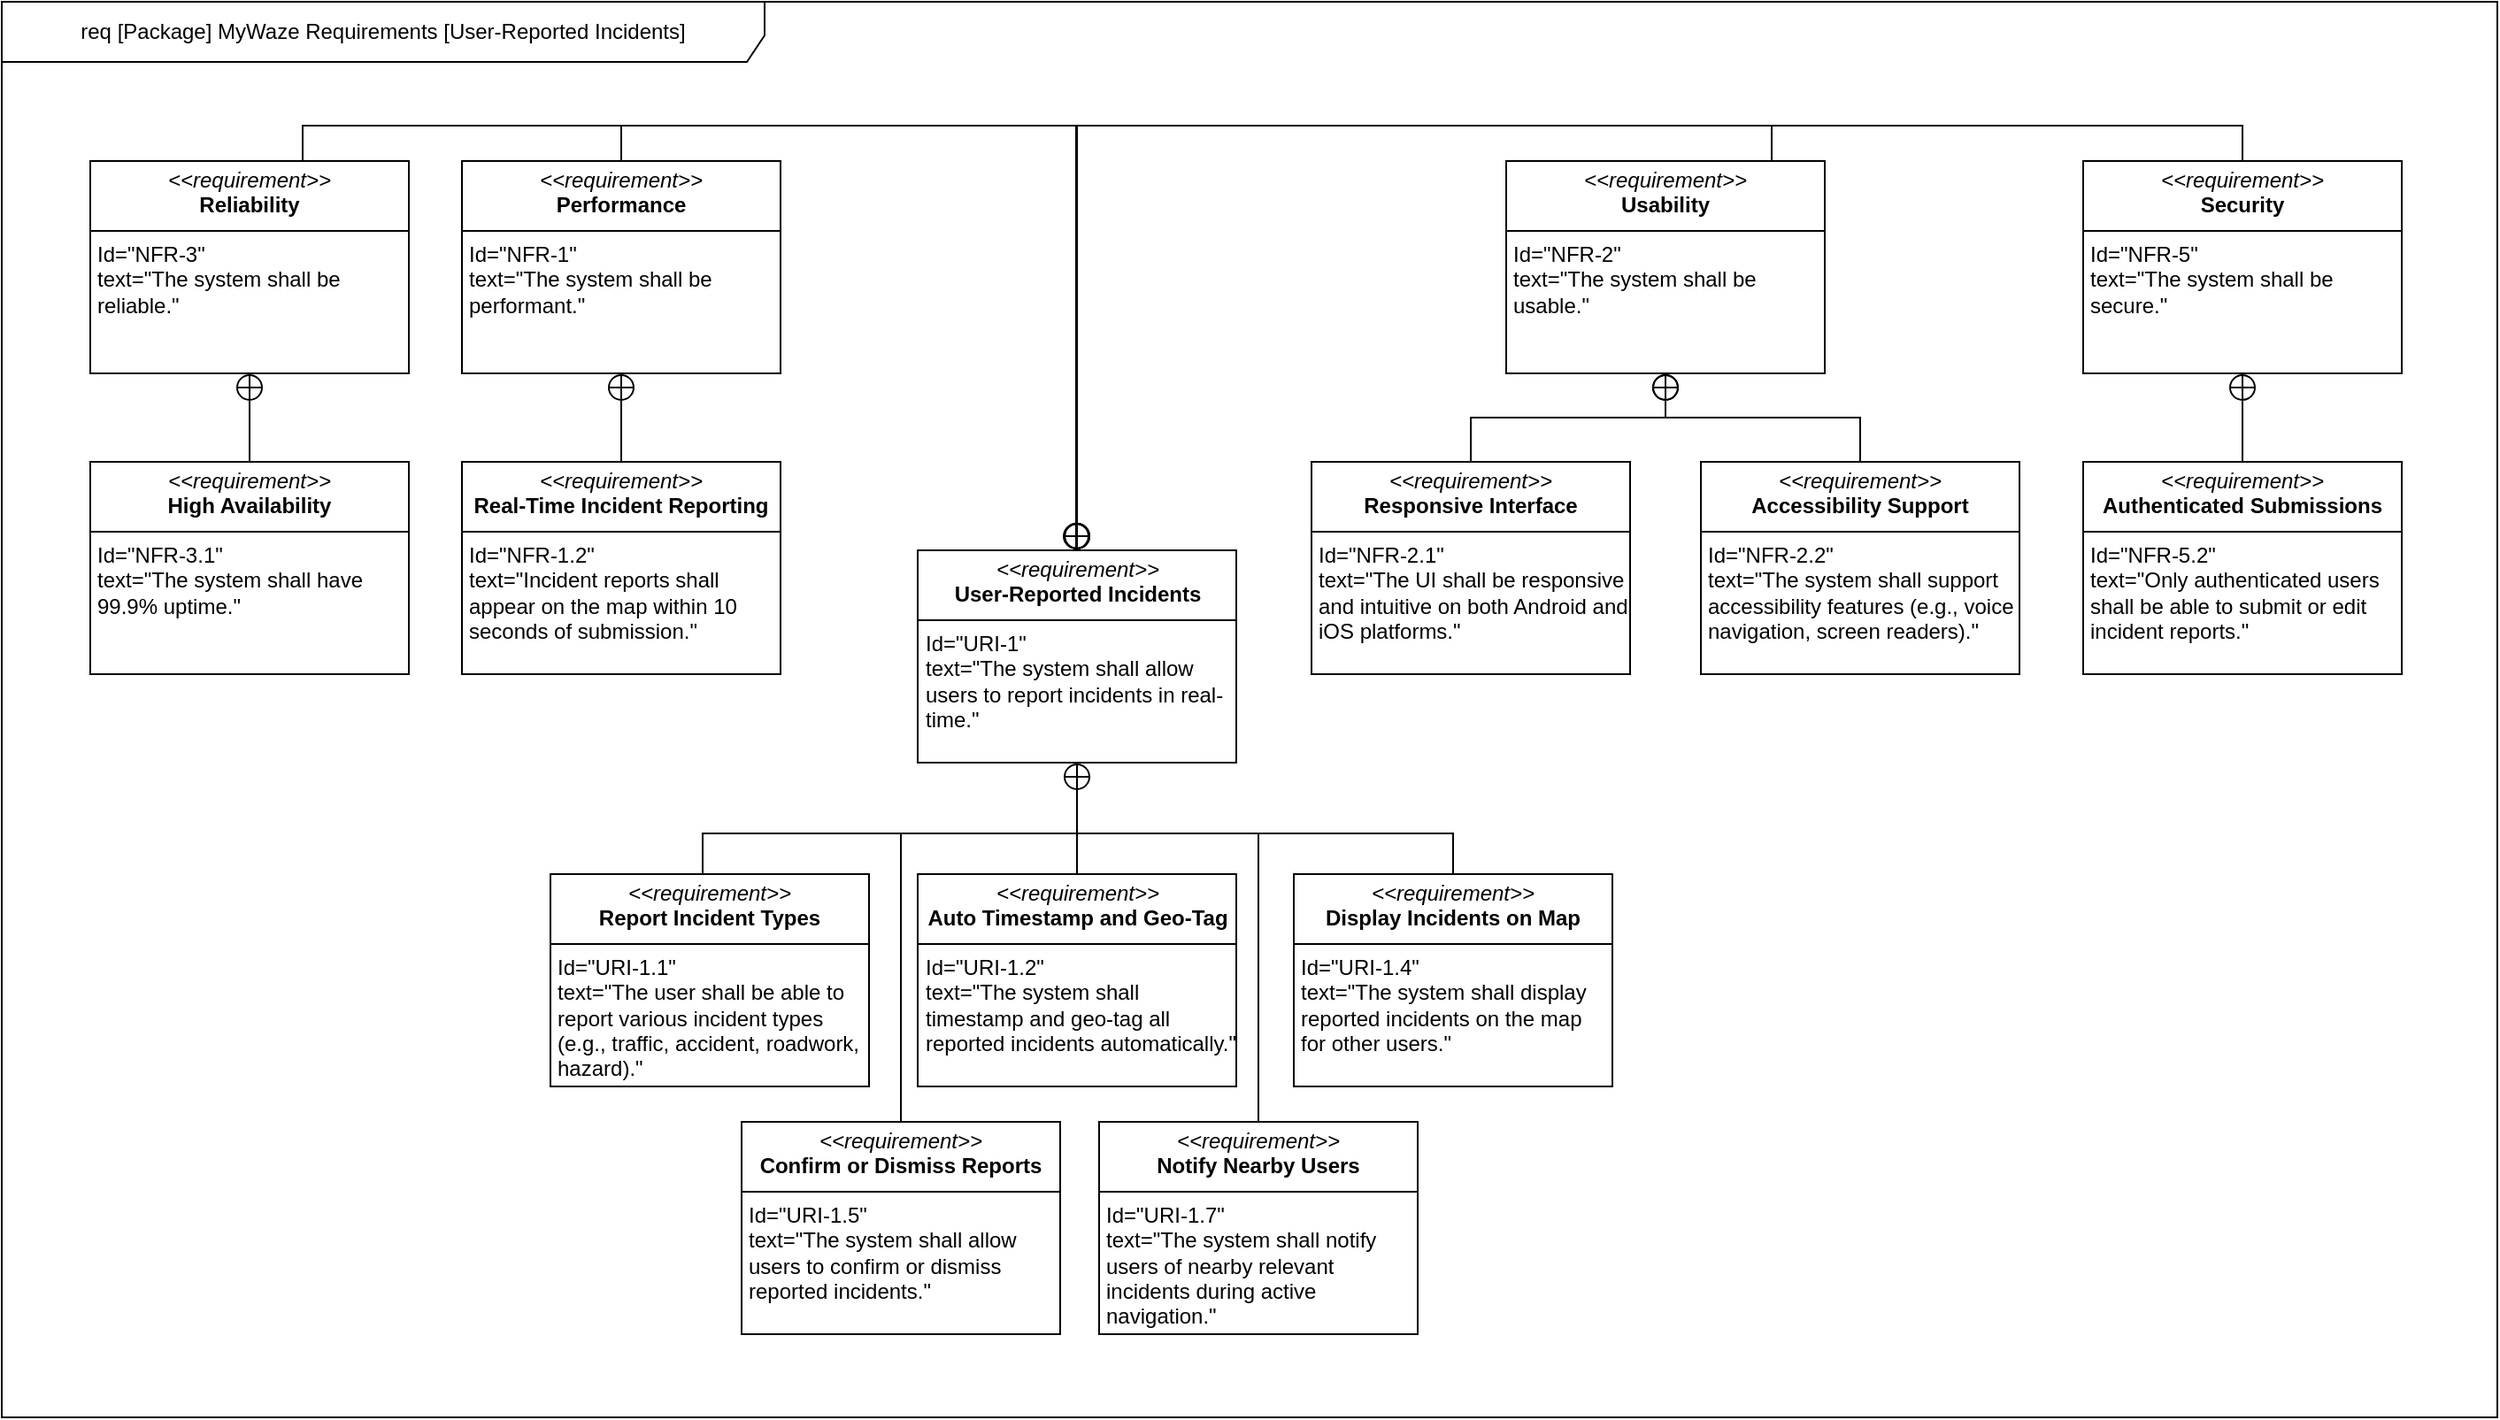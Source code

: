 <mxfile version="26.2.14">
  <diagram name="Página-1" id="IlDYEZVzDNYxJnUhvPW0">
    <mxGraphModel dx="-612" dy="535" grid="1" gridSize="10" guides="1" tooltips="1" connect="1" arrows="1" fold="1" page="1" pageScale="1" pageWidth="827" pageHeight="1169" math="0" shadow="0">
      <root>
        <mxCell id="0" />
        <mxCell id="1" parent="0" />
        <mxCell id="yQdaAu0om8zAUkcLIiNm-24" value="req [Package] MyWaze Requirements [User-Reported Incidents&lt;span style=&quot;background-color: transparent; color: light-dark(rgb(0, 0, 0), rgb(255, 255, 255));&quot;&gt;]&lt;/span&gt;" style="shape=umlFrame;whiteSpace=wrap;html=1;pointerEvents=0;width=431;height=34;" parent="1" vertex="1">
          <mxGeometry x="1689" y="36" width="1410" height="800" as="geometry" />
        </mxCell>
        <mxCell id="yQdaAu0om8zAUkcLIiNm-25" value="&lt;p style=&quot;margin:0px;margin-top:4px;text-align:center;&quot;&gt;&lt;i&gt;&amp;lt;&amp;lt;requirement&amp;gt;&amp;gt;&lt;/i&gt;&lt;br&gt;&lt;b&gt;User-Reported Incidents&lt;/b&gt;&lt;/p&gt;&lt;hr size=&quot;1&quot; style=&quot;border-style:solid;&quot;&gt;&lt;p style=&quot;margin:0px;margin-left:4px;&quot;&gt;Id=&quot;URI-1&quot;&lt;/p&gt;&lt;p style=&quot;margin:0px;margin-left:4px;&quot;&gt;text=&quot;&lt;span id=&quot;docs-internal-guid-d911a3a4-7fff-c349-394f-7dc3954f3160&quot;&gt;&lt;span style=&quot;font-family: Arial, sans-serif; background-color: transparent; font-variant-numeric: normal; font-variant-east-asian: normal; font-variant-alternates: normal; font-variant-position: normal; font-variant-emoji: normal; vertical-align: baseline; white-space-collapse: preserve;&quot;&gt;&lt;font style=&quot;&quot;&gt;The system shall allow users to report incidents in real-time.&lt;/font&gt;&lt;/span&gt;&lt;/span&gt;&quot;&lt;/p&gt;" style="verticalAlign=top;align=left;overflow=fill;html=1;whiteSpace=wrap;" parent="1" vertex="1">
          <mxGeometry x="2206.5" y="346" width="180" height="120" as="geometry" />
        </mxCell>
        <mxCell id="IpD4c2qUMGVP6bn38XcO-36" style="edgeStyle=orthogonalEdgeStyle;rounded=0;orthogonalLoop=1;jettySize=auto;html=1;entryX=0.5;entryY=1;entryDx=0;entryDy=0;endArrow=circlePlus;endFill=0;" parent="1" source="yQdaAu0om8zAUkcLIiNm-28" target="yQdaAu0om8zAUkcLIiNm-25" edge="1">
          <mxGeometry relative="1" as="geometry" />
        </mxCell>
        <mxCell id="yQdaAu0om8zAUkcLIiNm-28" value="&lt;p style=&quot;margin:0px;margin-top:4px;text-align:center;&quot;&gt;&lt;i&gt;&amp;lt;&amp;lt;requirement&amp;gt;&amp;gt;&lt;/i&gt;&lt;br&gt;&lt;b&gt;Auto Timestamp and Geo-Tag&lt;/b&gt;&lt;/p&gt;&lt;hr size=&quot;1&quot; style=&quot;border-style:solid;&quot;&gt;&lt;p style=&quot;margin:0px;margin-left:4px;&quot;&gt;Id=&quot;URI-1.2&quot;&lt;/p&gt;&lt;p style=&quot;margin:0px;margin-left:4px;&quot;&gt;text=&quot;&lt;span id=&quot;docs-internal-guid-708ae59c-7fff-505c-e996-c11401c9822c&quot;&gt;&lt;span style=&quot;font-family: Arial, sans-serif; background-color: transparent; font-variant-numeric: normal; font-variant-east-asian: normal; font-variant-alternates: normal; font-variant-position: normal; font-variant-emoji: normal; vertical-align: baseline; white-space-collapse: preserve;&quot;&gt;&lt;font&gt;The system shall timestamp and geo-tag all reported incidents automatically.&lt;/font&gt;&lt;/span&gt;&lt;/span&gt;&quot;&lt;/p&gt;" style="verticalAlign=top;align=left;overflow=fill;html=1;whiteSpace=wrap;" parent="1" vertex="1">
          <mxGeometry x="2206.5" y="529" width="180" height="120" as="geometry" />
        </mxCell>
        <mxCell id="yQdaAu0om8zAUkcLIiNm-32" value="&lt;p style=&quot;margin:0px;margin-top:4px;text-align:center;&quot;&gt;&lt;i&gt;&amp;lt;&amp;lt;requirement&amp;gt;&amp;gt;&lt;/i&gt;&lt;br&gt;&lt;b&gt;Display Incidents on Map&lt;/b&gt;&lt;/p&gt;&lt;hr size=&quot;1&quot; style=&quot;border-style:solid;&quot;&gt;&lt;p style=&quot;margin:0px;margin-left:4px;&quot;&gt;Id=&quot;URI-1.4&quot;&lt;/p&gt;&lt;p style=&quot;margin:0px;margin-left:4px;&quot;&gt;text=&quot;&lt;span id=&quot;docs-internal-guid-1f2168ce-7fff-34c7-2674-8f81e91afe93&quot;&gt;&lt;span style=&quot;font-family: Arial, sans-serif; background-color: transparent; font-variant-numeric: normal; font-variant-east-asian: normal; font-variant-alternates: normal; font-variant-position: normal; font-variant-emoji: normal; vertical-align: baseline; white-space-collapse: preserve;&quot;&gt;&lt;font&gt;The system shall display reported incidents on the map for other users.&lt;/font&gt;&lt;/span&gt;&lt;/span&gt;&quot;&lt;/p&gt;" style="verticalAlign=top;align=left;overflow=fill;html=1;whiteSpace=wrap;" parent="1" vertex="1">
          <mxGeometry x="2419" y="529" width="180" height="120" as="geometry" />
        </mxCell>
        <mxCell id="IpD4c2qUMGVP6bn38XcO-37" style="edgeStyle=orthogonalEdgeStyle;rounded=0;orthogonalLoop=1;jettySize=auto;html=1;endArrow=none;startFill=0;entryX=0.5;entryY=0;entryDx=0;entryDy=0;exitX=0.5;exitY=0;exitDx=0;exitDy=0;" parent="1" source="yQdaAu0om8zAUkcLIiNm-34" target="yQdaAu0om8zAUkcLIiNm-38" edge="1">
          <mxGeometry relative="1" as="geometry">
            <mxPoint x="2299.0" y="506" as="targetPoint" />
            <Array as="points">
              <mxPoint x="2197" y="506" />
              <mxPoint x="2399" y="506" />
            </Array>
          </mxGeometry>
        </mxCell>
        <mxCell id="yQdaAu0om8zAUkcLIiNm-34" value="&lt;p style=&quot;margin:0px;margin-top:4px;text-align:center;&quot;&gt;&lt;i&gt;&amp;lt;&amp;lt;requirement&amp;gt;&amp;gt;&lt;/i&gt;&lt;br&gt;&lt;b&gt;Confirm or Dismiss Reports&lt;/b&gt;&lt;/p&gt;&lt;hr size=&quot;1&quot; style=&quot;border-style:solid;&quot;&gt;&lt;p style=&quot;margin:0px;margin-left:4px;&quot;&gt;Id=&quot;URI-1.5&quot;&lt;/p&gt;&lt;p style=&quot;margin:0px;margin-left:4px;&quot;&gt;text=&quot;&lt;span id=&quot;docs-internal-guid-b5bdd2fd-7fff-8ccc-647e-68f819f424a8&quot;&gt;&lt;span style=&quot;font-family: Arial, sans-serif; background-color: transparent; font-variant-numeric: normal; font-variant-east-asian: normal; font-variant-alternates: normal; font-variant-position: normal; font-variant-emoji: normal; vertical-align: baseline; white-space-collapse: preserve;&quot;&gt;&lt;font&gt;The system shall allow users to confirm or dismiss reported incidents.&lt;/font&gt;&lt;/span&gt;&lt;/span&gt;&quot;&lt;/p&gt;" style="verticalAlign=top;align=left;overflow=fill;html=1;whiteSpace=wrap;" parent="1" vertex="1">
          <mxGeometry x="2107" y="669" width="180" height="120" as="geometry" />
        </mxCell>
        <mxCell id="yQdaAu0om8zAUkcLIiNm-38" value="&lt;p style=&quot;margin:0px;margin-top:4px;text-align:center;&quot;&gt;&lt;i&gt;&amp;lt;&amp;lt;requirement&amp;gt;&amp;gt;&lt;/i&gt;&lt;br&gt;&lt;b&gt;Notify Nearby Users&lt;/b&gt;&lt;/p&gt;&lt;hr size=&quot;1&quot; style=&quot;border-style:solid;&quot;&gt;&lt;p style=&quot;margin:0px;margin-left:4px;&quot;&gt;Id=&quot;URI-1.7&quot;&lt;/p&gt;&lt;p style=&quot;margin:0px;margin-left:4px;&quot;&gt;text=&quot;&lt;span style=&quot;background-color: transparent; text-wrap-mode: nowrap; color: rgba(0, 0, 0, 0); font-family: monospace;&quot;&gt;&lt;span style=&quot;&quot; id=&quot;docs-internal-guid-864b0356-7fff-6a59-0511-b1d0bc856990&quot;&gt;&lt;span style=&quot;font-family: Arial, sans-serif; color: rgb(0, 0, 0); background-color: transparent; font-variant-numeric: normal; font-variant-east-asian: normal; font-variant-alternates: normal; font-variant-position: normal; font-variant-emoji: normal; vertical-align: baseline; white-space: pre-wrap;&quot;&gt;&lt;font&gt;The system shall notify users of nearby relevant incidents during active navigation.&lt;/font&gt;&lt;/span&gt;&lt;/span&gt;&lt;span style=&quot;font-size: 0px;&quot;&gt;%3CmxGraphModel%3E%3Croot%3E%3CmxCell%20id%3D%220%22%2F%3E%3CmxCell%20id%3D%221%22%20parent%3D%220%22%2F%3E%3CmxCell%20id%3D%222%22%20value%3D%22%26lt%3Bp%20style%3D%26quot%3Bmargin%3A0px%3Bmargin-top%3A4px%3Btext-align%3Acenter%3B%26quot%3B%26gt%3B%26lt%3Bi%26gt%3B%26amp%3Blt%3B%26amp%3Blt%3Brequirement%26amp%3Bgt%3B%26amp%3Bgt%3B%26lt%3B%2Fi%26gt%3B%26lt%3Bbr%26gt%3B%26lt%3Bb%26gt%3BSave%20Route%26lt%3B%2Fb%26gt%3B%26lt%3B%2Fp%26gt%3B%26lt%3Bhr%20size%3D%26quot%3B1%26quot%3B%20style%3D%26quot%3Bborder-style%3Asolid%3B%26quot%3B%26gt%3B%26lt%3Bp%20style%3D%26quot%3Bmargin%3A0px%3Bmargin-left%3A4px%3B%26quot%3B%26gt%3BId%3D%26quot%3BMSR-1.6%26quot%3B%26lt%3B%2Fp%26gt%3B%26lt%3Bp%20style%3D%26quot%3Bmargin%3A0px%3Bmargin-left%3A4px%3B%26quot%3B%26gt%3Btext%3D%26quot%3B%26lt%3Bspan%20id%3D%26quot%3Bdocs-internal-guid-bf6a09b7-7fff-7673-dde0-d15843a8d085%26quot%3B%26gt%3B%26lt%3Bspan%20style%3D%26quot%3Bfont-family%3A%20Arial%2C%20sans-serif%3B%20background-color%3A%20transparent%3B%20font-variant-numeric%3A%20normal%3B%20font-variant-east-asian%3A%20normal%3B%20font-variant-alternates%3A%20normal%3B%20font-variant-position%3A%20normal%3B%20font-variant-emoji%3A%20normal%3B%20vertical-align%3A%20baseline%3B%20white-space-collapse%3A%20preserve%3B%26quot%3B%26gt%3B%26lt%3Bfont%26gt%3BThe%20system%20shall%20allow%20saving%20a%20multi-stop%20route%20as%20a%20favorite%20or%20recurring%20route.%26lt%3B%2Ffont%26gt%3B%26lt%3B%2Fspan%26gt%3B%26lt%3B%2Fspan%26gt%3B%26quot%3B%26lt%3B%2Fp%26gt%3B%22%20style%3D%22verticalAlign%3Dtop%3Balign%3Dleft%3Boverflow%3Dfill%3Bhtml%3D1%3BwhiteSpace%3Dwrap%3B%22%20vertex%3D%221%22%20parent%3D%221%22%3E%3CmxGeometry%20x%3D%221680%22%20y%3D%22841%22%20width%3D%22180%22%20height%3D%22120%22%20as%3D%22geometry%22%2F%3E%3C%2FmxCell%3E%3C%2Froot%3E%3C%2FmxGraphModel%3E&lt;/span&gt;&lt;/span&gt;&lt;span style=&quot;background-color: transparent; color: light-dark(rgb(0, 0, 0), rgb(255, 255, 255));&quot;&gt;&quot;&lt;/span&gt;&lt;/p&gt;" style="verticalAlign=top;align=left;overflow=fill;html=1;whiteSpace=wrap;" parent="1" vertex="1">
          <mxGeometry x="2309" y="669" width="180" height="120" as="geometry" />
        </mxCell>
        <mxCell id="yQdaAu0om8zAUkcLIiNm-41" value="&lt;p style=&quot;margin:0px;margin-top:4px;text-align:center;&quot;&gt;&lt;i&gt;&amp;lt;&amp;lt;requirement&amp;gt;&amp;gt;&lt;/i&gt;&lt;br&gt;&lt;b&gt;Report Incident Types&lt;/b&gt;&lt;/p&gt;&lt;hr size=&quot;1&quot; style=&quot;border-style:solid;&quot;&gt;&lt;p style=&quot;margin:0px;margin-left:4px;&quot;&gt;Id=&quot;URI-1.1&quot;&lt;/p&gt;&lt;p style=&quot;margin:0px;margin-left:4px;&quot;&gt;text=&quot;&lt;span id=&quot;docs-internal-guid-e2dd91c9-7fff-d23b-b21f-197713011ba5&quot;&gt;&lt;span style=&quot;font-family: Arial, sans-serif; background-color: transparent; font-variant-numeric: normal; font-variant-east-asian: normal; font-variant-alternates: normal; font-variant-position: normal; font-variant-emoji: normal; vertical-align: baseline; white-space-collapse: preserve;&quot;&gt;&lt;font&gt;The user shall be able to report various incident types (e.g., traffic, accident, roadwork, hazard).&lt;/font&gt;&lt;/span&gt;&lt;/span&gt;&quot;&lt;/p&gt;" style="verticalAlign=top;align=left;overflow=fill;html=1;whiteSpace=wrap;" parent="1" vertex="1">
          <mxGeometry x="1999" y="529" width="180" height="120" as="geometry" />
        </mxCell>
        <mxCell id="IpD4c2qUMGVP6bn38XcO-60" style="edgeStyle=orthogonalEdgeStyle;rounded=0;orthogonalLoop=1;jettySize=auto;html=1;entryX=0.5;entryY=1;entryDx=0;entryDy=0;endArrow=circlePlus;endFill=0;" parent="1" source="oKgIYqmzzzvKaVtBbpCU-32" target="IpD4c2qUMGVP6bn38XcO-59" edge="1">
          <mxGeometry relative="1" as="geometry" />
        </mxCell>
        <mxCell id="oKgIYqmzzzvKaVtBbpCU-32" value="&lt;p style=&quot;margin:0px;margin-top:4px;text-align:center;&quot;&gt;&lt;i&gt;&amp;lt;&amp;lt;requirement&amp;gt;&amp;gt;&lt;/i&gt;&lt;br&gt;&lt;b&gt;High Availability&lt;/b&gt;&lt;/p&gt;&lt;hr size=&quot;1&quot; style=&quot;border-style:solid;&quot;&gt;&lt;p style=&quot;margin:0px;margin-left:4px;&quot;&gt;Id=&quot;NFR-3.1&quot;&lt;/p&gt;&lt;p style=&quot;margin:0px;margin-left:4px;&quot;&gt;text=&quot;The system shall have 99.9% uptime.&quot;&lt;/p&gt;" style="verticalAlign=top;align=left;overflow=fill;html=1;whiteSpace=wrap;" parent="1" vertex="1">
          <mxGeometry x="1739" y="296" width="180" height="120" as="geometry" />
        </mxCell>
        <mxCell id="IpD4c2qUMGVP6bn38XcO-38" style="edgeStyle=orthogonalEdgeStyle;rounded=0;orthogonalLoop=1;jettySize=auto;html=1;endArrow=none;startFill=0;exitX=0.5;exitY=0;exitDx=0;exitDy=0;entryX=0.5;entryY=0;entryDx=0;entryDy=0;" parent="1" target="yQdaAu0om8zAUkcLIiNm-32" edge="1">
          <mxGeometry relative="1" as="geometry">
            <mxPoint x="2287" y="529" as="targetPoint" />
            <mxPoint x="2085" y="529" as="sourcePoint" />
            <Array as="points">
              <mxPoint x="2085" y="506" />
              <mxPoint x="2509" y="506" />
            </Array>
          </mxGeometry>
        </mxCell>
        <mxCell id="IpD4c2qUMGVP6bn38XcO-46" style="edgeStyle=orthogonalEdgeStyle;rounded=0;orthogonalLoop=1;jettySize=auto;html=1;entryX=0.5;entryY=0;entryDx=0;entryDy=0;exitX=0.5;exitY=0;exitDx=0;exitDy=0;endArrow=circlePlus;endFill=0;" parent="1" source="IpD4c2qUMGVP6bn38XcO-41" target="yQdaAu0om8zAUkcLIiNm-25" edge="1">
          <mxGeometry relative="1" as="geometry" />
        </mxCell>
        <mxCell id="IpD4c2qUMGVP6bn38XcO-41" value="&lt;p style=&quot;margin:0px;margin-top:4px;text-align:center;&quot;&gt;&lt;i&gt;&amp;lt;&amp;lt;requirement&amp;gt;&amp;gt;&lt;/i&gt;&lt;br&gt;&lt;b&gt;Performance&lt;/b&gt;&lt;/p&gt;&lt;hr size=&quot;1&quot; style=&quot;border-style:solid;&quot;&gt;&lt;p style=&quot;margin:0px;margin-left:4px;&quot;&gt;Id=&quot;NFR-1&quot;&lt;/p&gt;&lt;p style=&quot;margin:0px;margin-left:4px;&quot;&gt;text=&quot;The system shall be performant.&quot;&lt;/p&gt;" style="verticalAlign=top;align=left;overflow=fill;html=1;whiteSpace=wrap;" parent="1" vertex="1">
          <mxGeometry x="1949" y="126" width="180" height="120" as="geometry" />
        </mxCell>
        <mxCell id="IpD4c2qUMGVP6bn38XcO-44" style="edgeStyle=orthogonalEdgeStyle;rounded=0;orthogonalLoop=1;jettySize=auto;html=1;entryX=0.5;entryY=1;entryDx=0;entryDy=0;endArrow=circlePlus;endFill=0;" parent="1" source="IpD4c2qUMGVP6bn38XcO-45" target="IpD4c2qUMGVP6bn38XcO-41" edge="1">
          <mxGeometry relative="1" as="geometry">
            <Array as="points">
              <mxPoint x="2054" y="356" />
              <mxPoint x="2039" y="356" />
            </Array>
          </mxGeometry>
        </mxCell>
        <mxCell id="IpD4c2qUMGVP6bn38XcO-45" value="&lt;p style=&quot;margin:0px;margin-top:4px;text-align:center;&quot;&gt;&lt;i&gt;&amp;lt;&amp;lt;requirement&amp;gt;&amp;gt;&lt;/i&gt;&lt;br&gt;&lt;b&gt;Real-Time Incident Reporting&lt;/b&gt;&lt;/p&gt;&lt;hr size=&quot;1&quot; style=&quot;border-style:solid;&quot;&gt;&lt;p style=&quot;margin:0px;margin-left:4px;&quot;&gt;Id=&quot;NFR-1.2&quot;&lt;/p&gt;&lt;p style=&quot;margin:0px;margin-left:4px;&quot;&gt;text=&quot;Incident reports shall appear on the map within 10 seconds of submission.&quot;&lt;/p&gt;" style="verticalAlign=top;align=left;overflow=fill;html=1;whiteSpace=wrap;" parent="1" vertex="1">
          <mxGeometry x="1949" y="296" width="180" height="120" as="geometry" />
        </mxCell>
        <mxCell id="IpD4c2qUMGVP6bn38XcO-52" style="edgeStyle=orthogonalEdgeStyle;rounded=0;orthogonalLoop=1;jettySize=auto;html=1;endArrow=circlePlus;endFill=0;exitX=0.5;exitY=0;exitDx=0;exitDy=0;" parent="1" source="IpD4c2qUMGVP6bn38XcO-47" target="yQdaAu0om8zAUkcLIiNm-25" edge="1">
          <mxGeometry relative="1" as="geometry">
            <Array as="points">
              <mxPoint x="2689" y="106" />
              <mxPoint x="2296" y="106" />
            </Array>
          </mxGeometry>
        </mxCell>
        <mxCell id="IpD4c2qUMGVP6bn38XcO-47" value="&lt;p style=&quot;margin:0px;margin-top:4px;text-align:center;&quot;&gt;&lt;i&gt;&amp;lt;&amp;lt;requirement&amp;gt;&amp;gt;&lt;/i&gt;&lt;br&gt;&lt;b&gt;Usability&lt;/b&gt;&lt;/p&gt;&lt;hr size=&quot;1&quot; style=&quot;border-style:solid;&quot;&gt;&lt;p style=&quot;margin:0px;margin-left:4px;&quot;&gt;Id=&quot;NFR-2&quot;&lt;/p&gt;&lt;p style=&quot;margin:0px;margin-left:4px;&quot;&gt;text=&quot;The system shall be usable.&quot;&lt;/p&gt;" style="verticalAlign=top;align=left;overflow=fill;html=1;whiteSpace=wrap;" parent="1" vertex="1">
          <mxGeometry x="2539" y="126" width="180" height="120" as="geometry" />
        </mxCell>
        <mxCell id="IpD4c2qUMGVP6bn38XcO-48" style="edgeStyle=orthogonalEdgeStyle;rounded=0;orthogonalLoop=1;jettySize=auto;html=1;entryX=0.5;entryY=1;entryDx=0;entryDy=0;endArrow=circlePlus;endFill=0;" parent="1" source="IpD4c2qUMGVP6bn38XcO-49" target="IpD4c2qUMGVP6bn38XcO-47" edge="1">
          <mxGeometry relative="1" as="geometry" />
        </mxCell>
        <mxCell id="IpD4c2qUMGVP6bn38XcO-49" value="&lt;p style=&quot;margin:0px;margin-top:4px;text-align:center;&quot;&gt;&lt;i&gt;&amp;lt;&amp;lt;requirement&amp;gt;&amp;gt;&lt;/i&gt;&lt;br&gt;&lt;b&gt;Responsive Interface&lt;/b&gt;&lt;/p&gt;&lt;hr size=&quot;1&quot; style=&quot;border-style:solid;&quot;&gt;&lt;p style=&quot;margin:0px;margin-left:4px;&quot;&gt;Id=&quot;NFR-2.1&quot;&lt;/p&gt;&lt;p style=&quot;margin:0px;margin-left:4px;&quot;&gt;text=&quot;The UI shall be responsive and intuitive on both Android and iOS platforms.&quot;&lt;/p&gt;" style="verticalAlign=top;align=left;overflow=fill;html=1;whiteSpace=wrap;" parent="1" vertex="1">
          <mxGeometry x="2429" y="296" width="180" height="120" as="geometry" />
        </mxCell>
        <mxCell id="IpD4c2qUMGVP6bn38XcO-50" style="edgeStyle=orthogonalEdgeStyle;rounded=0;orthogonalLoop=1;jettySize=auto;html=1;entryX=0.5;entryY=1;entryDx=0;entryDy=0;endArrow=circlePlus;endFill=0;" parent="1" source="IpD4c2qUMGVP6bn38XcO-51" target="IpD4c2qUMGVP6bn38XcO-47" edge="1">
          <mxGeometry relative="1" as="geometry" />
        </mxCell>
        <mxCell id="IpD4c2qUMGVP6bn38XcO-51" value="&lt;p style=&quot;margin:0px;margin-top:4px;text-align:center;&quot;&gt;&lt;i&gt;&amp;lt;&amp;lt;requirement&amp;gt;&amp;gt;&lt;/i&gt;&lt;br&gt;&lt;b&gt;Accessibility Support&lt;/b&gt;&lt;/p&gt;&lt;hr size=&quot;1&quot; style=&quot;border-style:solid;&quot;&gt;&lt;p style=&quot;margin:0px;margin-left:4px;&quot;&gt;Id=&quot;NFR-2.2&quot;&lt;/p&gt;&lt;p style=&quot;margin:0px;margin-left:4px;&quot;&gt;text=&quot;The system shall support accessibility features (e.g., voice navigation, screen readers).&quot;&lt;/p&gt;" style="verticalAlign=top;align=left;overflow=fill;html=1;whiteSpace=wrap;" parent="1" vertex="1">
          <mxGeometry x="2649" y="296" width="180" height="120" as="geometry" />
        </mxCell>
        <mxCell id="IpD4c2qUMGVP6bn38XcO-62" style="edgeStyle=orthogonalEdgeStyle;rounded=0;orthogonalLoop=1;jettySize=auto;html=1;entryX=0.5;entryY=0;entryDx=0;entryDy=0;endArrow=circlePlus;endFill=0;" parent="1" source="IpD4c2qUMGVP6bn38XcO-53" target="yQdaAu0om8zAUkcLIiNm-25" edge="1">
          <mxGeometry relative="1" as="geometry">
            <Array as="points">
              <mxPoint x="2955" y="106" />
              <mxPoint x="2296" y="106" />
            </Array>
          </mxGeometry>
        </mxCell>
        <mxCell id="IpD4c2qUMGVP6bn38XcO-53" value="&lt;p style=&quot;margin:0px;margin-top:4px;text-align:center;&quot;&gt;&lt;i&gt;&amp;lt;&amp;lt;requirement&amp;gt;&amp;gt;&lt;/i&gt;&lt;br&gt;&lt;b&gt;Security&lt;/b&gt;&lt;/p&gt;&lt;hr size=&quot;1&quot; style=&quot;border-style:solid;&quot;&gt;&lt;p style=&quot;margin:0px;margin-left:4px;&quot;&gt;Id=&quot;NFR-5&quot;&lt;/p&gt;&lt;p style=&quot;margin:0px;margin-left:4px;&quot;&gt;text=&quot;The system shall be secure.&quot;&lt;/p&gt;" style="verticalAlign=top;align=left;overflow=fill;html=1;whiteSpace=wrap;" parent="1" vertex="1">
          <mxGeometry x="2865" y="126" width="180" height="120" as="geometry" />
        </mxCell>
        <mxCell id="IpD4c2qUMGVP6bn38XcO-56" style="edgeStyle=orthogonalEdgeStyle;rounded=0;orthogonalLoop=1;jettySize=auto;html=1;endArrow=circlePlus;endFill=0;exitX=0.5;exitY=0;exitDx=0;exitDy=0;" parent="1" source="IpD4c2qUMGVP6bn38XcO-57" target="IpD4c2qUMGVP6bn38XcO-53" edge="1">
          <mxGeometry relative="1" as="geometry">
            <Array as="points">
              <mxPoint x="2955" y="286" />
              <mxPoint x="2955" y="286" />
            </Array>
          </mxGeometry>
        </mxCell>
        <mxCell id="IpD4c2qUMGVP6bn38XcO-57" value="&lt;p style=&quot;margin:0px;margin-top:4px;text-align:center;&quot;&gt;&lt;i&gt;&amp;lt;&amp;lt;requirement&amp;gt;&amp;gt;&lt;/i&gt;&lt;br&gt;&lt;b&gt;Authenticated Submissions&lt;/b&gt;&lt;/p&gt;&lt;hr size=&quot;1&quot; style=&quot;border-style:solid;&quot;&gt;&lt;p style=&quot;margin:0px;margin-left:4px;&quot;&gt;Id=&quot;NFR-5.2&quot;&lt;/p&gt;&lt;p style=&quot;margin:0px;margin-left:4px;&quot;&gt;text=&quot;Only authenticated users shall be able to submit or edit incident reports.&quot;&lt;/p&gt;" style="verticalAlign=top;align=left;overflow=fill;html=1;whiteSpace=wrap;" parent="1" vertex="1">
          <mxGeometry x="2865" y="296" width="180" height="120" as="geometry" />
        </mxCell>
        <mxCell id="IpD4c2qUMGVP6bn38XcO-61" style="edgeStyle=orthogonalEdgeStyle;rounded=0;orthogonalLoop=1;jettySize=auto;html=1;entryX=0.5;entryY=0;entryDx=0;entryDy=0;endArrow=circlePlus;endFill=0;" parent="1" source="IpD4c2qUMGVP6bn38XcO-59" target="yQdaAu0om8zAUkcLIiNm-25" edge="1">
          <mxGeometry relative="1" as="geometry">
            <Array as="points">
              <mxPoint x="1859" y="106" />
              <mxPoint x="2296" y="106" />
            </Array>
          </mxGeometry>
        </mxCell>
        <mxCell id="IpD4c2qUMGVP6bn38XcO-59" value="&lt;p style=&quot;margin:0px;margin-top:4px;text-align:center;&quot;&gt;&lt;i&gt;&amp;lt;&amp;lt;requirement&amp;gt;&amp;gt;&lt;/i&gt;&lt;br&gt;&lt;b&gt;Reliability&lt;/b&gt;&lt;/p&gt;&lt;hr size=&quot;1&quot; style=&quot;border-style:solid;&quot;&gt;&lt;p style=&quot;margin:0px;margin-left:4px;&quot;&gt;Id=&quot;NFR-3&quot;&lt;/p&gt;&lt;p style=&quot;margin:0px;margin-left:4px;&quot;&gt;text=&quot;The system shall be reliable.&quot;&lt;/p&gt;" style="verticalAlign=top;align=left;overflow=fill;html=1;whiteSpace=wrap;" parent="1" vertex="1">
          <mxGeometry x="1739" y="126" width="180" height="120" as="geometry" />
        </mxCell>
      </root>
    </mxGraphModel>
  </diagram>
</mxfile>
